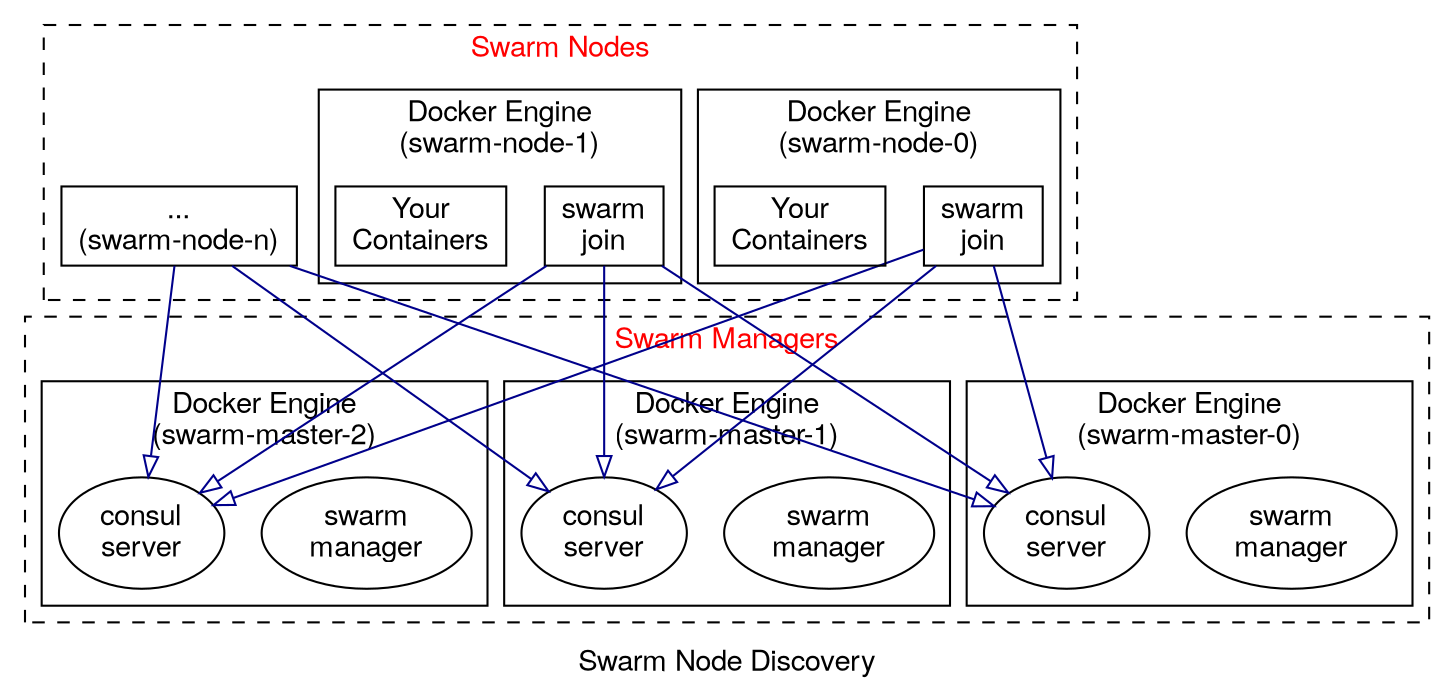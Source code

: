 digraph{
	fontsize=14
	splines=line
	label="Swarm Node Discovery"

	fontname="Helvetica Neue"
	edge[arrowhead=onormal]
	node[fontname="Helvetica Neue"]

	subgraph cluster_master{
		style=dashed
		label="Swarm Managers"
		fontcolor=red
		subgraph cluster_m0 {
			style=normal
			fontcolor=normal
			label="Docker Engine\n(swarm-master-0)"

			m0s[label="swarm\nmanager"]
			m0c[label="consul\nserver"]
		}		
		subgraph cluster_m1 {
			style=normal
			fontcolor=normal
			label="Docker Engine\n(swarm-master-1)"

			m1s[label="swarm\nmanager"]
			m1c[label="consul\nserver"]
		}
		subgraph cluster_m2 {
			style=normal
			fontcolor=normal
			label="Docker Engine\n(swarm-master-2)"

			m2s[label="swarm\nmanager"]
			m2c[label="consul\nserver"]
		}
	}

	subgraph cluster_nodes{
		style=dashed
		node[shape=record]
		label="Swarm Nodes"
		fontcolor=red

		nxx[label="...\n(swarm-node-n)"] 
		subgraph cluster_n0 {
			style=normal
			fontcolor=normal
			label="Docker Engine\n(swarm-node-0)"

			n0s[label="swarm\njoin"]
			n0x[label="Your\nContainers"]
		}

		subgraph cluster_n1 {
			style=normal
			fontcolor=normal
			label="Docker Engine\n(swarm-node-1)"

			n1s[label="swarm\njoin"]
			n1x[label="Your\nContainers"]
		}
	}

	{n0s n1s nxx}->{m0c m1c m2c} [color=darkblue]
}